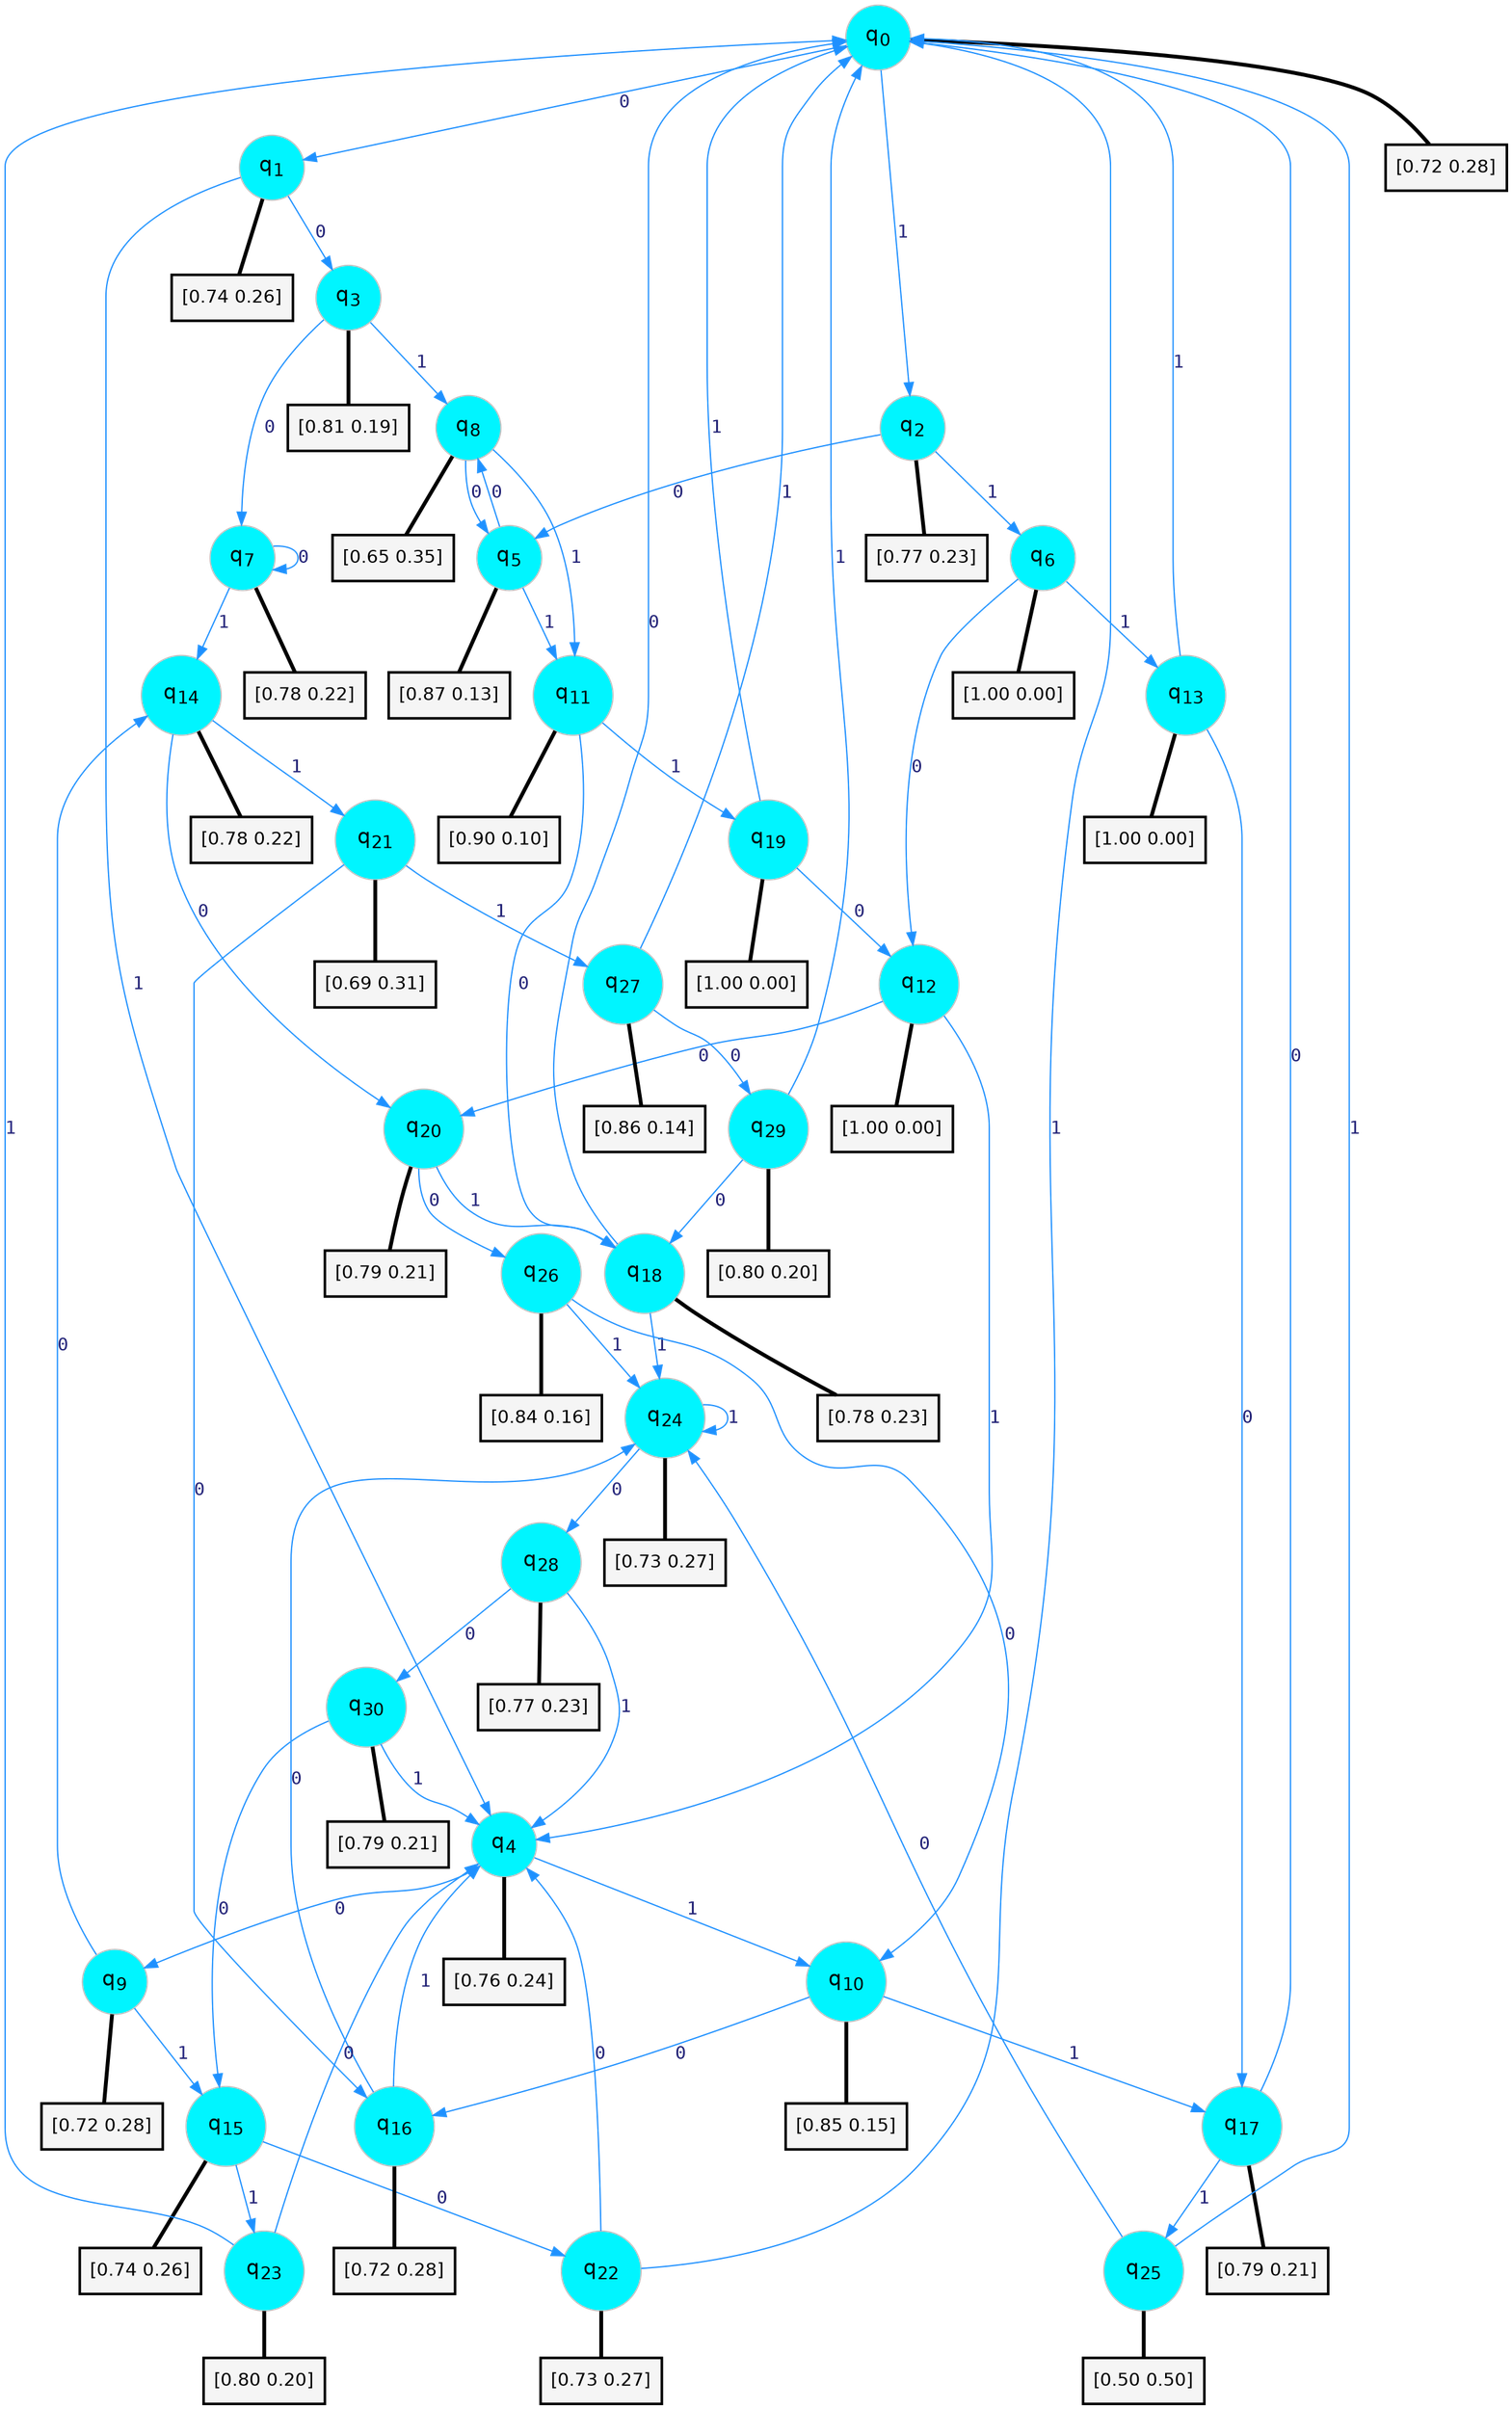 digraph G {
graph [
bgcolor=transparent, dpi=300, rankdir=TD, size="40,25"];
node [
color=gray, fillcolor=turquoise1, fontcolor=black, fontname=Helvetica, fontsize=16, fontweight=bold, shape=circle, style=filled];
edge [
arrowsize=1, color=dodgerblue1, fontcolor=midnightblue, fontname=courier, fontweight=bold, penwidth=1, style=solid, weight=20];
0[label=<q<SUB>0</SUB>>];
1[label=<q<SUB>1</SUB>>];
2[label=<q<SUB>2</SUB>>];
3[label=<q<SUB>3</SUB>>];
4[label=<q<SUB>4</SUB>>];
5[label=<q<SUB>5</SUB>>];
6[label=<q<SUB>6</SUB>>];
7[label=<q<SUB>7</SUB>>];
8[label=<q<SUB>8</SUB>>];
9[label=<q<SUB>9</SUB>>];
10[label=<q<SUB>10</SUB>>];
11[label=<q<SUB>11</SUB>>];
12[label=<q<SUB>12</SUB>>];
13[label=<q<SUB>13</SUB>>];
14[label=<q<SUB>14</SUB>>];
15[label=<q<SUB>15</SUB>>];
16[label=<q<SUB>16</SUB>>];
17[label=<q<SUB>17</SUB>>];
18[label=<q<SUB>18</SUB>>];
19[label=<q<SUB>19</SUB>>];
20[label=<q<SUB>20</SUB>>];
21[label=<q<SUB>21</SUB>>];
22[label=<q<SUB>22</SUB>>];
23[label=<q<SUB>23</SUB>>];
24[label=<q<SUB>24</SUB>>];
25[label=<q<SUB>25</SUB>>];
26[label=<q<SUB>26</SUB>>];
27[label=<q<SUB>27</SUB>>];
28[label=<q<SUB>28</SUB>>];
29[label=<q<SUB>29</SUB>>];
30[label=<q<SUB>30</SUB>>];
31[label="[0.72 0.28]", shape=box,fontcolor=black, fontname=Helvetica, fontsize=14, penwidth=2, fillcolor=whitesmoke,color=black];
32[label="[0.74 0.26]", shape=box,fontcolor=black, fontname=Helvetica, fontsize=14, penwidth=2, fillcolor=whitesmoke,color=black];
33[label="[0.77 0.23]", shape=box,fontcolor=black, fontname=Helvetica, fontsize=14, penwidth=2, fillcolor=whitesmoke,color=black];
34[label="[0.81 0.19]", shape=box,fontcolor=black, fontname=Helvetica, fontsize=14, penwidth=2, fillcolor=whitesmoke,color=black];
35[label="[0.76 0.24]", shape=box,fontcolor=black, fontname=Helvetica, fontsize=14, penwidth=2, fillcolor=whitesmoke,color=black];
36[label="[0.87 0.13]", shape=box,fontcolor=black, fontname=Helvetica, fontsize=14, penwidth=2, fillcolor=whitesmoke,color=black];
37[label="[1.00 0.00]", shape=box,fontcolor=black, fontname=Helvetica, fontsize=14, penwidth=2, fillcolor=whitesmoke,color=black];
38[label="[0.78 0.22]", shape=box,fontcolor=black, fontname=Helvetica, fontsize=14, penwidth=2, fillcolor=whitesmoke,color=black];
39[label="[0.65 0.35]", shape=box,fontcolor=black, fontname=Helvetica, fontsize=14, penwidth=2, fillcolor=whitesmoke,color=black];
40[label="[0.72 0.28]", shape=box,fontcolor=black, fontname=Helvetica, fontsize=14, penwidth=2, fillcolor=whitesmoke,color=black];
41[label="[0.85 0.15]", shape=box,fontcolor=black, fontname=Helvetica, fontsize=14, penwidth=2, fillcolor=whitesmoke,color=black];
42[label="[0.90 0.10]", shape=box,fontcolor=black, fontname=Helvetica, fontsize=14, penwidth=2, fillcolor=whitesmoke,color=black];
43[label="[1.00 0.00]", shape=box,fontcolor=black, fontname=Helvetica, fontsize=14, penwidth=2, fillcolor=whitesmoke,color=black];
44[label="[1.00 0.00]", shape=box,fontcolor=black, fontname=Helvetica, fontsize=14, penwidth=2, fillcolor=whitesmoke,color=black];
45[label="[0.78 0.22]", shape=box,fontcolor=black, fontname=Helvetica, fontsize=14, penwidth=2, fillcolor=whitesmoke,color=black];
46[label="[0.74 0.26]", shape=box,fontcolor=black, fontname=Helvetica, fontsize=14, penwidth=2, fillcolor=whitesmoke,color=black];
47[label="[0.72 0.28]", shape=box,fontcolor=black, fontname=Helvetica, fontsize=14, penwidth=2, fillcolor=whitesmoke,color=black];
48[label="[0.79 0.21]", shape=box,fontcolor=black, fontname=Helvetica, fontsize=14, penwidth=2, fillcolor=whitesmoke,color=black];
49[label="[0.78 0.23]", shape=box,fontcolor=black, fontname=Helvetica, fontsize=14, penwidth=2, fillcolor=whitesmoke,color=black];
50[label="[1.00 0.00]", shape=box,fontcolor=black, fontname=Helvetica, fontsize=14, penwidth=2, fillcolor=whitesmoke,color=black];
51[label="[0.79 0.21]", shape=box,fontcolor=black, fontname=Helvetica, fontsize=14, penwidth=2, fillcolor=whitesmoke,color=black];
52[label="[0.69 0.31]", shape=box,fontcolor=black, fontname=Helvetica, fontsize=14, penwidth=2, fillcolor=whitesmoke,color=black];
53[label="[0.73 0.27]", shape=box,fontcolor=black, fontname=Helvetica, fontsize=14, penwidth=2, fillcolor=whitesmoke,color=black];
54[label="[0.80 0.20]", shape=box,fontcolor=black, fontname=Helvetica, fontsize=14, penwidth=2, fillcolor=whitesmoke,color=black];
55[label="[0.73 0.27]", shape=box,fontcolor=black, fontname=Helvetica, fontsize=14, penwidth=2, fillcolor=whitesmoke,color=black];
56[label="[0.50 0.50]", shape=box,fontcolor=black, fontname=Helvetica, fontsize=14, penwidth=2, fillcolor=whitesmoke,color=black];
57[label="[0.84 0.16]", shape=box,fontcolor=black, fontname=Helvetica, fontsize=14, penwidth=2, fillcolor=whitesmoke,color=black];
58[label="[0.86 0.14]", shape=box,fontcolor=black, fontname=Helvetica, fontsize=14, penwidth=2, fillcolor=whitesmoke,color=black];
59[label="[0.77 0.23]", shape=box,fontcolor=black, fontname=Helvetica, fontsize=14, penwidth=2, fillcolor=whitesmoke,color=black];
60[label="[0.80 0.20]", shape=box,fontcolor=black, fontname=Helvetica, fontsize=14, penwidth=2, fillcolor=whitesmoke,color=black];
61[label="[0.79 0.21]", shape=box,fontcolor=black, fontname=Helvetica, fontsize=14, penwidth=2, fillcolor=whitesmoke,color=black];
0->1 [label=0];
0->2 [label=1];
0->31 [arrowhead=none, penwidth=3,color=black];
1->3 [label=0];
1->4 [label=1];
1->32 [arrowhead=none, penwidth=3,color=black];
2->5 [label=0];
2->6 [label=1];
2->33 [arrowhead=none, penwidth=3,color=black];
3->7 [label=0];
3->8 [label=1];
3->34 [arrowhead=none, penwidth=3,color=black];
4->9 [label=0];
4->10 [label=1];
4->35 [arrowhead=none, penwidth=3,color=black];
5->8 [label=0];
5->11 [label=1];
5->36 [arrowhead=none, penwidth=3,color=black];
6->12 [label=0];
6->13 [label=1];
6->37 [arrowhead=none, penwidth=3,color=black];
7->7 [label=0];
7->14 [label=1];
7->38 [arrowhead=none, penwidth=3,color=black];
8->5 [label=0];
8->11 [label=1];
8->39 [arrowhead=none, penwidth=3,color=black];
9->14 [label=0];
9->15 [label=1];
9->40 [arrowhead=none, penwidth=3,color=black];
10->16 [label=0];
10->17 [label=1];
10->41 [arrowhead=none, penwidth=3,color=black];
11->18 [label=0];
11->19 [label=1];
11->42 [arrowhead=none, penwidth=3,color=black];
12->20 [label=0];
12->4 [label=1];
12->43 [arrowhead=none, penwidth=3,color=black];
13->17 [label=0];
13->0 [label=1];
13->44 [arrowhead=none, penwidth=3,color=black];
14->20 [label=0];
14->21 [label=1];
14->45 [arrowhead=none, penwidth=3,color=black];
15->22 [label=0];
15->23 [label=1];
15->46 [arrowhead=none, penwidth=3,color=black];
16->24 [label=0];
16->4 [label=1];
16->47 [arrowhead=none, penwidth=3,color=black];
17->0 [label=0];
17->25 [label=1];
17->48 [arrowhead=none, penwidth=3,color=black];
18->0 [label=0];
18->24 [label=1];
18->49 [arrowhead=none, penwidth=3,color=black];
19->12 [label=0];
19->0 [label=1];
19->50 [arrowhead=none, penwidth=3,color=black];
20->26 [label=0];
20->18 [label=1];
20->51 [arrowhead=none, penwidth=3,color=black];
21->16 [label=0];
21->27 [label=1];
21->52 [arrowhead=none, penwidth=3,color=black];
22->4 [label=0];
22->0 [label=1];
22->53 [arrowhead=none, penwidth=3,color=black];
23->4 [label=0];
23->0 [label=1];
23->54 [arrowhead=none, penwidth=3,color=black];
24->28 [label=0];
24->24 [label=1];
24->55 [arrowhead=none, penwidth=3,color=black];
25->24 [label=0];
25->0 [label=1];
25->56 [arrowhead=none, penwidth=3,color=black];
26->10 [label=0];
26->24 [label=1];
26->57 [arrowhead=none, penwidth=3,color=black];
27->29 [label=0];
27->0 [label=1];
27->58 [arrowhead=none, penwidth=3,color=black];
28->30 [label=0];
28->4 [label=1];
28->59 [arrowhead=none, penwidth=3,color=black];
29->18 [label=0];
29->0 [label=1];
29->60 [arrowhead=none, penwidth=3,color=black];
30->15 [label=0];
30->4 [label=1];
30->61 [arrowhead=none, penwidth=3,color=black];
}
